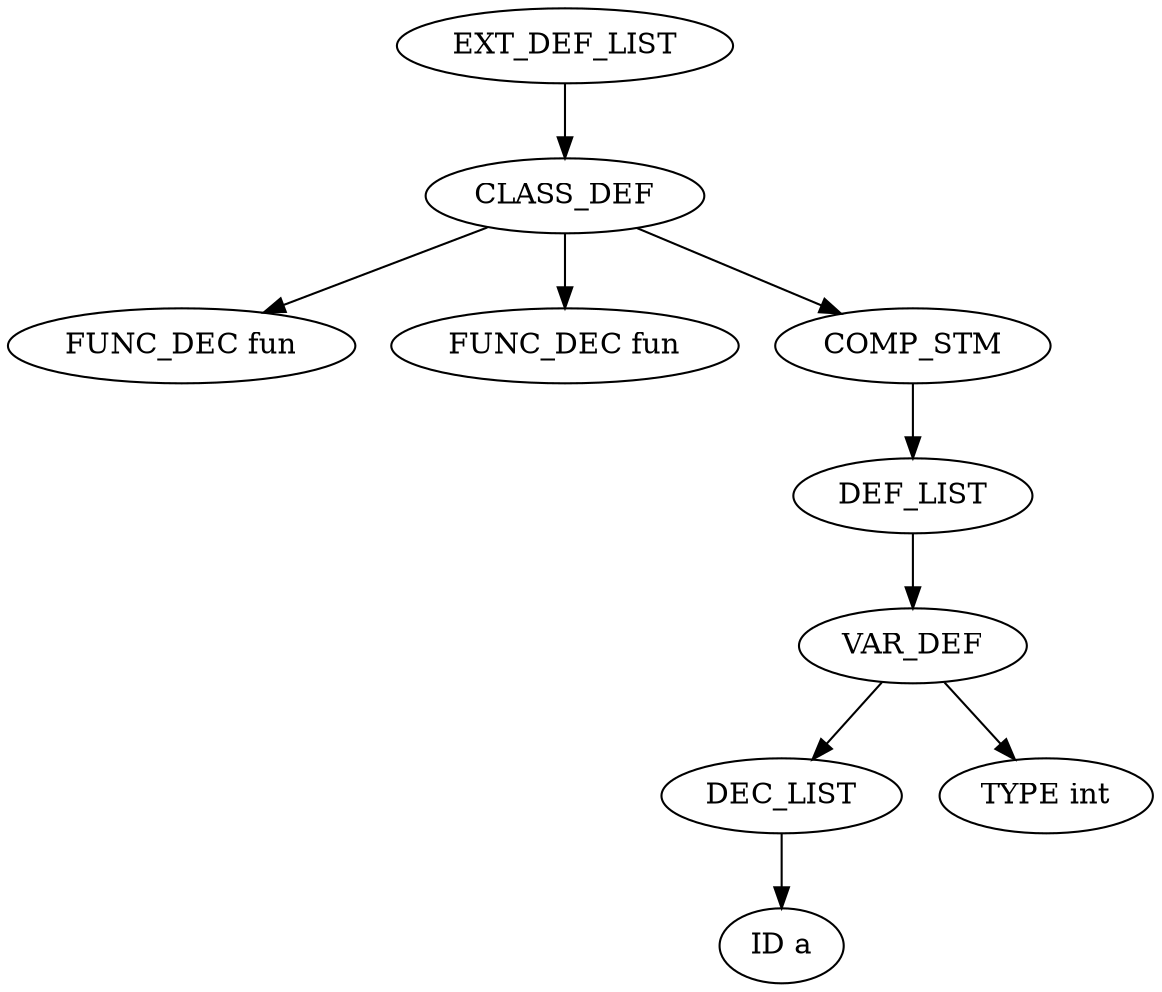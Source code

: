 digraph G {
node1[label="EXT_DEF_LIST"]
node1->node2
node2[label="CLASS_DEF"]
node2->node3
node3[label="FUNC_DEC fun"]
node2->node4
node4[label="FUNC_DEC fun"]
node2->node5
node5[label="COMP_STM"]
node5->node6
node6[label="DEF_LIST"]
node6->node7
node7[label="VAR_DEF"]
node7->node8
node8[label="DEC_LIST"]
node8->node9
node9[label="ID a"]
node7->node10
node10[label="TYPE int"]
}
